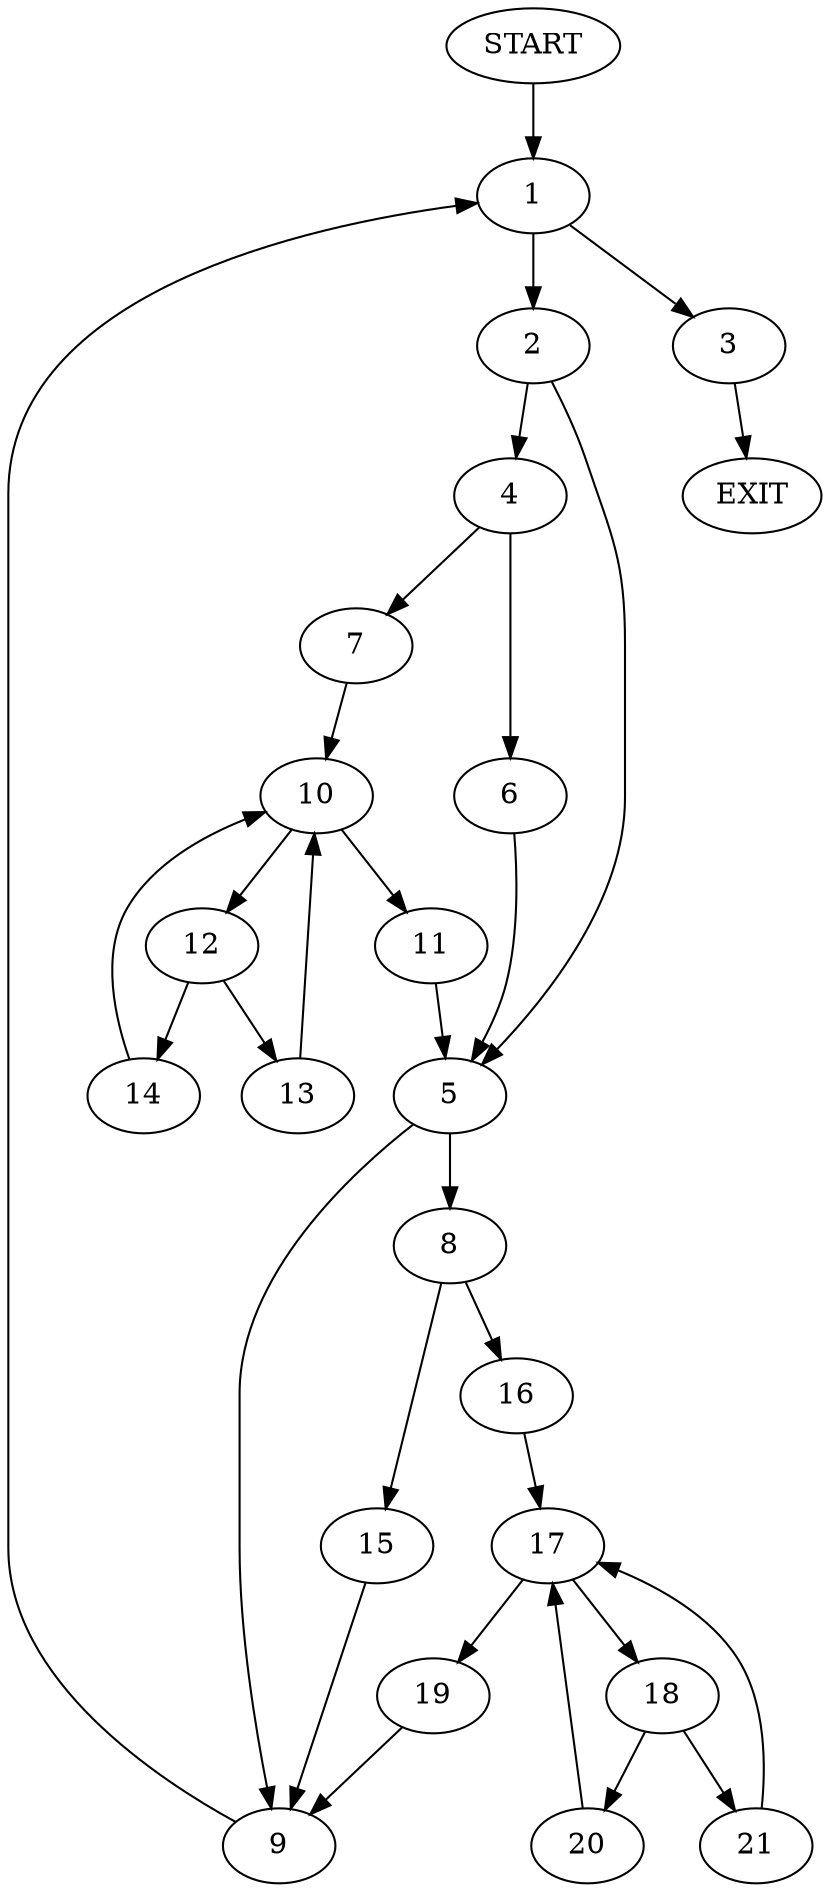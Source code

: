 digraph {
0 [label="START"]
22 [label="EXIT"]
0 -> 1
1 -> 2
1 -> 3
3 -> 22
2 -> 4
2 -> 5
4 -> 6
4 -> 7
5 -> 8
5 -> 9
6 -> 5
7 -> 10
10 -> 11
10 -> 12
11 -> 5
12 -> 13
12 -> 14
13 -> 10
14 -> 10
8 -> 15
8 -> 16
9 -> 1
15 -> 9
16 -> 17
17 -> 18
17 -> 19
19 -> 9
18 -> 20
18 -> 21
21 -> 17
20 -> 17
}
